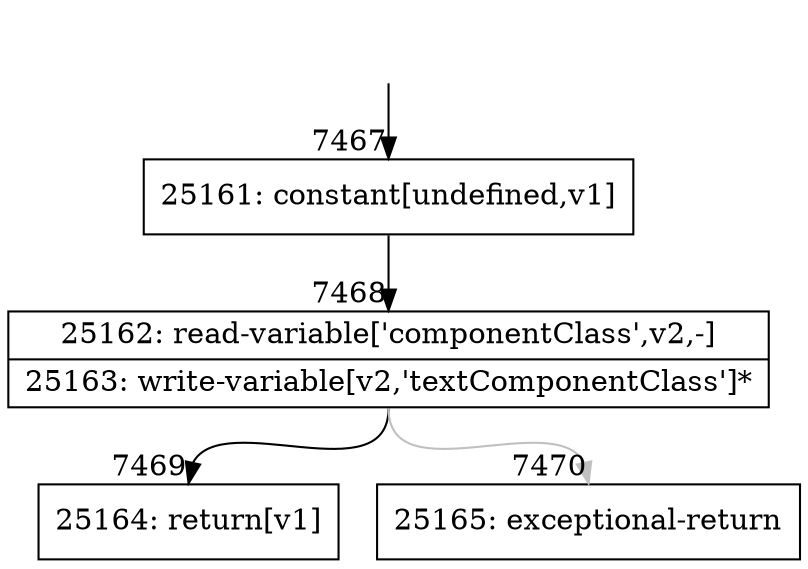 digraph {
rankdir="TD"
BB_entry518[shape=none,label=""];
BB_entry518 -> BB7467 [tailport=s, headport=n, headlabel="    7467"]
BB7467 [shape=record label="{25161: constant[undefined,v1]}" ] 
BB7467 -> BB7468 [tailport=s, headport=n, headlabel="      7468"]
BB7468 [shape=record label="{25162: read-variable['componentClass',v2,-]|25163: write-variable[v2,'textComponentClass']*}" ] 
BB7468 -> BB7469 [tailport=s, headport=n, headlabel="      7469"]
BB7468 -> BB7470 [tailport=s, headport=n, color=gray, headlabel="      7470"]
BB7469 [shape=record label="{25164: return[v1]}" ] 
BB7470 [shape=record label="{25165: exceptional-return}" ] 
//#$~ 13138
}
